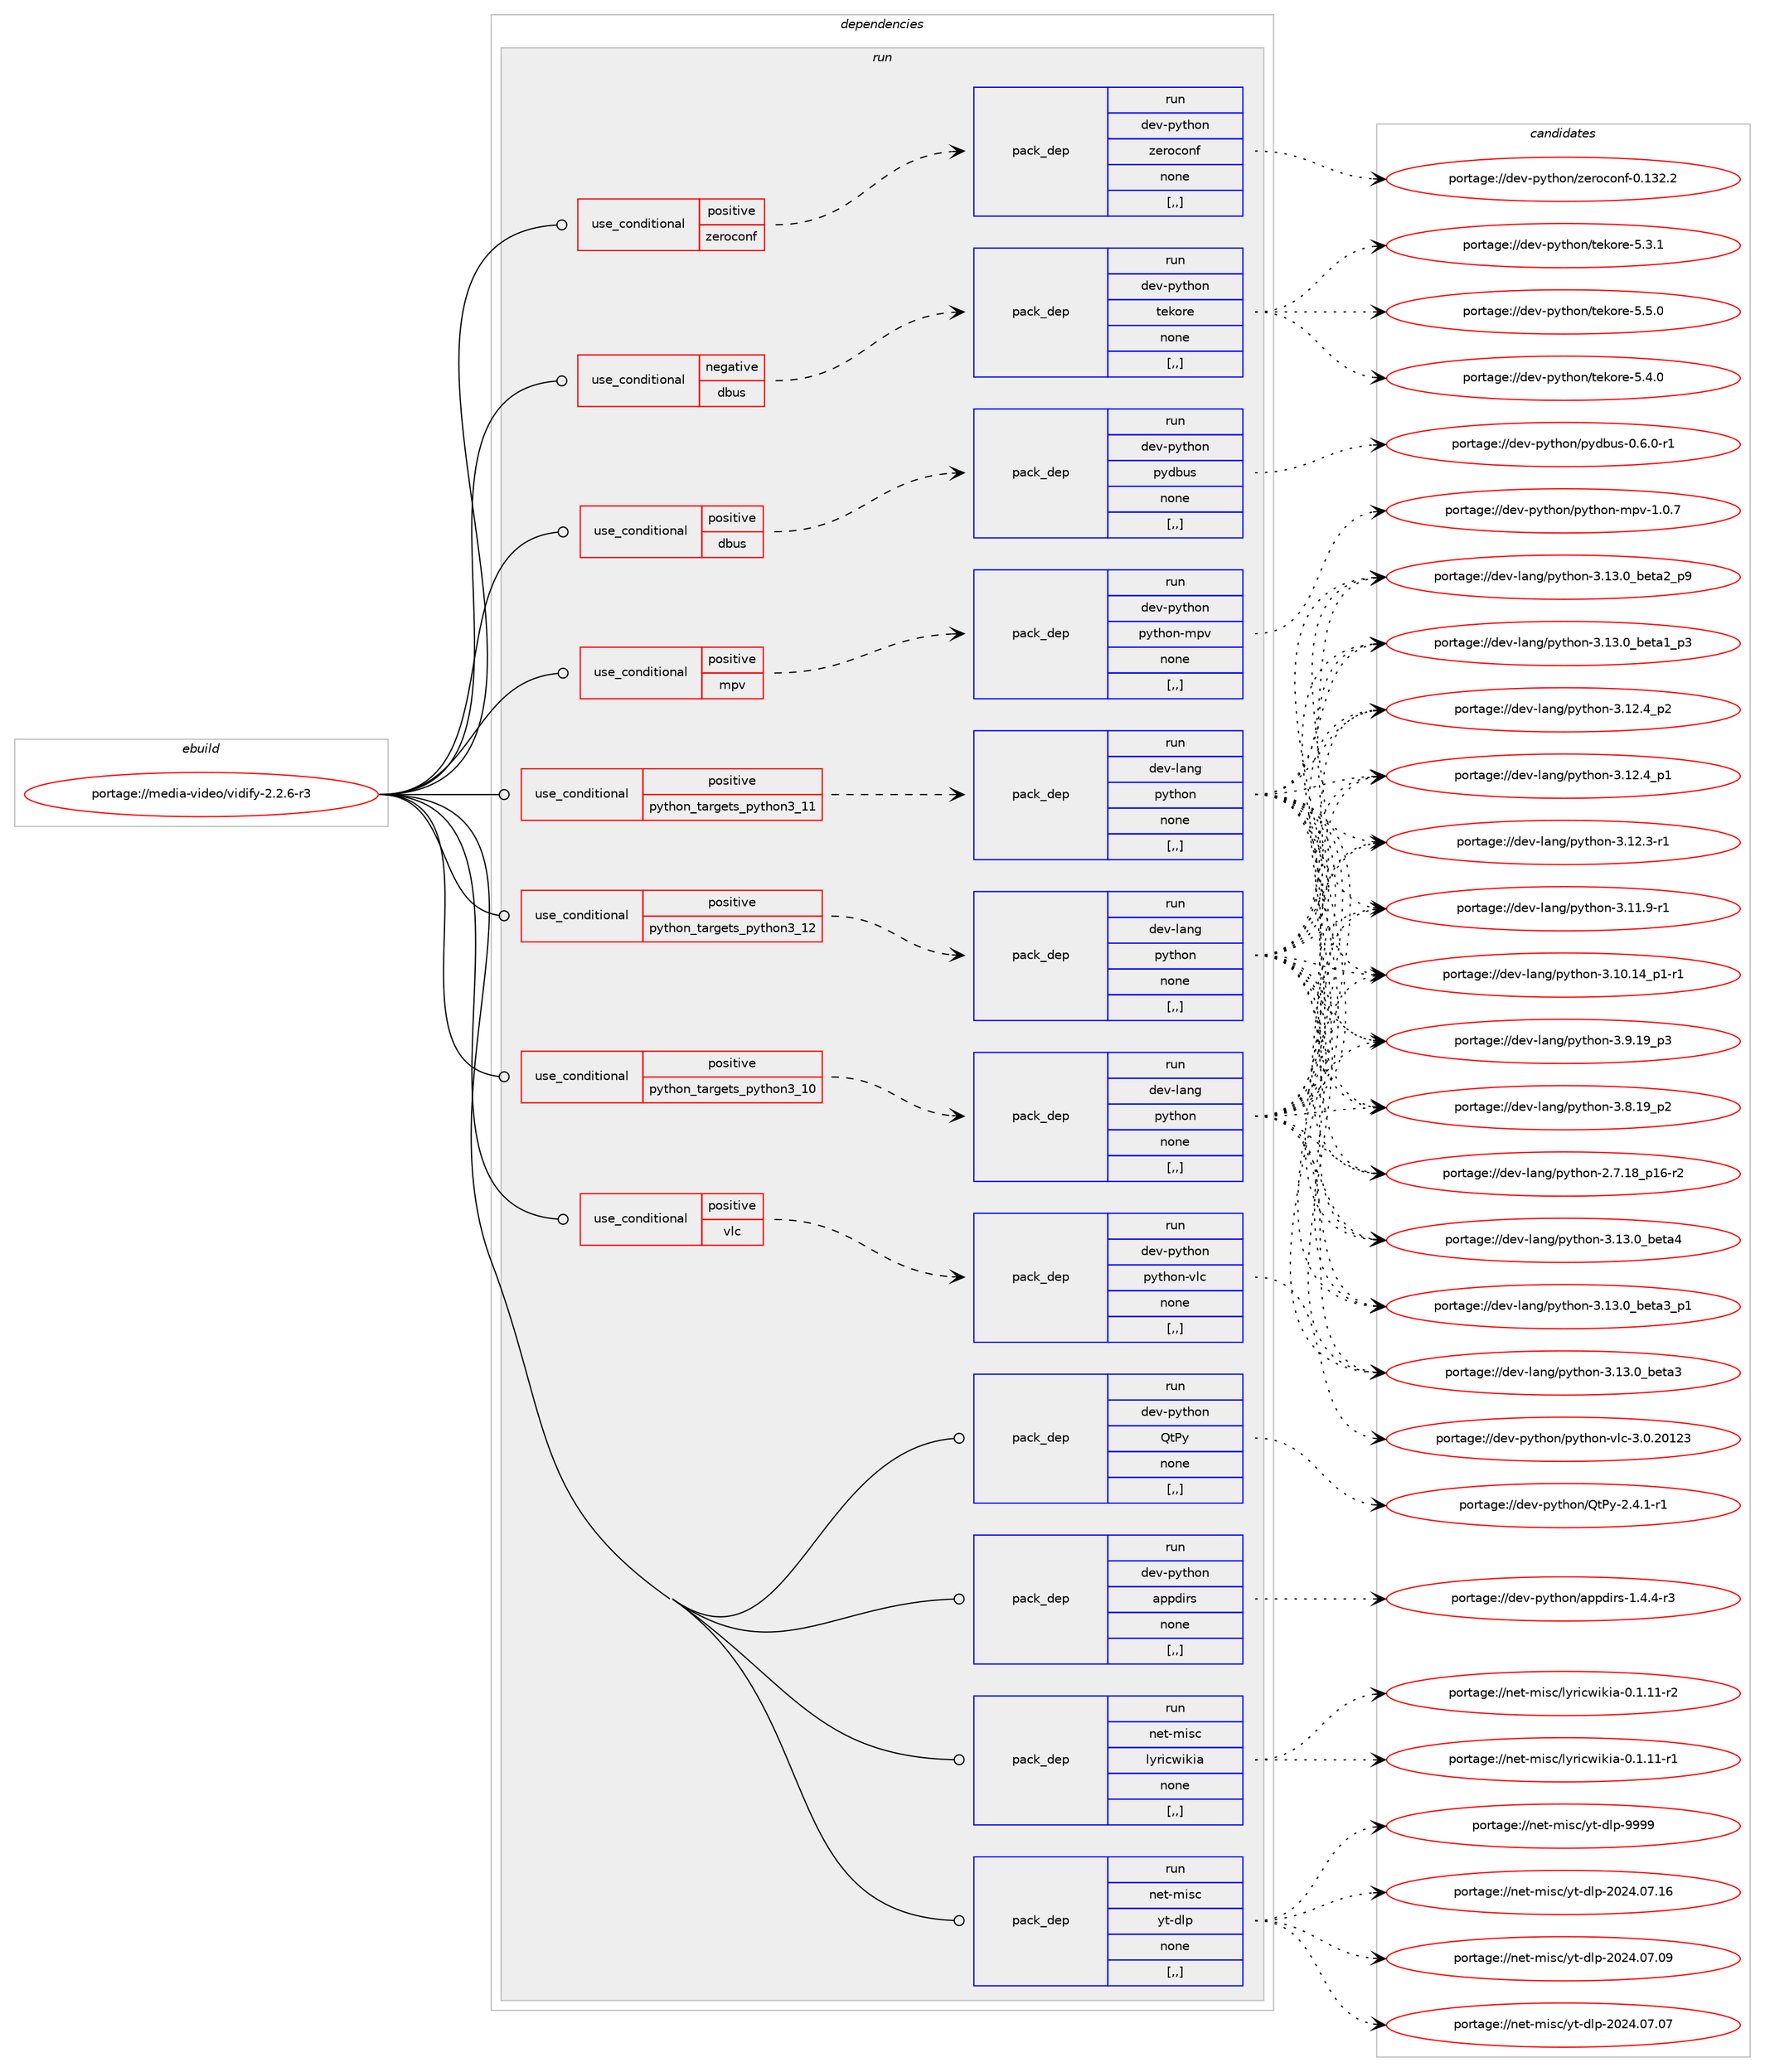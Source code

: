 digraph prolog {

# *************
# Graph options
# *************

newrank=true;
concentrate=true;
compound=true;
graph [rankdir=LR,fontname=Helvetica,fontsize=10,ranksep=1.5];#, ranksep=2.5, nodesep=0.2];
edge  [arrowhead=vee];
node  [fontname=Helvetica,fontsize=10];

# **********
# The ebuild
# **********

subgraph cluster_leftcol {
color=gray;
label=<<i>ebuild</i>>;
id [label="portage://media-video/vidify-2.2.6-r3", color=red, width=4, href="../media-video/vidify-2.2.6-r3.svg"];
}

# ****************
# The dependencies
# ****************

subgraph cluster_midcol {
color=gray;
label=<<i>dependencies</i>>;
subgraph cluster_compile {
fillcolor="#eeeeee";
style=filled;
label=<<i>compile</i>>;
}
subgraph cluster_compileandrun {
fillcolor="#eeeeee";
style=filled;
label=<<i>compile and run</i>>;
}
subgraph cluster_run {
fillcolor="#eeeeee";
style=filled;
label=<<i>run</i>>;
subgraph cond85950 {
dependency334697 [label=<<TABLE BORDER="0" CELLBORDER="1" CELLSPACING="0" CELLPADDING="4"><TR><TD ROWSPAN="3" CELLPADDING="10">use_conditional</TD></TR><TR><TD>negative</TD></TR><TR><TD>dbus</TD></TR></TABLE>>, shape=none, color=red];
subgraph pack246192 {
dependency334698 [label=<<TABLE BORDER="0" CELLBORDER="1" CELLSPACING="0" CELLPADDING="4" WIDTH="220"><TR><TD ROWSPAN="6" CELLPADDING="30">pack_dep</TD></TR><TR><TD WIDTH="110">run</TD></TR><TR><TD>dev-python</TD></TR><TR><TD>tekore</TD></TR><TR><TD>none</TD></TR><TR><TD>[,,]</TD></TR></TABLE>>, shape=none, color=blue];
}
dependency334697:e -> dependency334698:w [weight=20,style="dashed",arrowhead="vee"];
}
id:e -> dependency334697:w [weight=20,style="solid",arrowhead="odot"];
subgraph cond85951 {
dependency334699 [label=<<TABLE BORDER="0" CELLBORDER="1" CELLSPACING="0" CELLPADDING="4"><TR><TD ROWSPAN="3" CELLPADDING="10">use_conditional</TD></TR><TR><TD>positive</TD></TR><TR><TD>dbus</TD></TR></TABLE>>, shape=none, color=red];
subgraph pack246193 {
dependency334700 [label=<<TABLE BORDER="0" CELLBORDER="1" CELLSPACING="0" CELLPADDING="4" WIDTH="220"><TR><TD ROWSPAN="6" CELLPADDING="30">pack_dep</TD></TR><TR><TD WIDTH="110">run</TD></TR><TR><TD>dev-python</TD></TR><TR><TD>pydbus</TD></TR><TR><TD>none</TD></TR><TR><TD>[,,]</TD></TR></TABLE>>, shape=none, color=blue];
}
dependency334699:e -> dependency334700:w [weight=20,style="dashed",arrowhead="vee"];
}
id:e -> dependency334699:w [weight=20,style="solid",arrowhead="odot"];
subgraph cond85952 {
dependency334701 [label=<<TABLE BORDER="0" CELLBORDER="1" CELLSPACING="0" CELLPADDING="4"><TR><TD ROWSPAN="3" CELLPADDING="10">use_conditional</TD></TR><TR><TD>positive</TD></TR><TR><TD>mpv</TD></TR></TABLE>>, shape=none, color=red];
subgraph pack246194 {
dependency334702 [label=<<TABLE BORDER="0" CELLBORDER="1" CELLSPACING="0" CELLPADDING="4" WIDTH="220"><TR><TD ROWSPAN="6" CELLPADDING="30">pack_dep</TD></TR><TR><TD WIDTH="110">run</TD></TR><TR><TD>dev-python</TD></TR><TR><TD>python-mpv</TD></TR><TR><TD>none</TD></TR><TR><TD>[,,]</TD></TR></TABLE>>, shape=none, color=blue];
}
dependency334701:e -> dependency334702:w [weight=20,style="dashed",arrowhead="vee"];
}
id:e -> dependency334701:w [weight=20,style="solid",arrowhead="odot"];
subgraph cond85953 {
dependency334703 [label=<<TABLE BORDER="0" CELLBORDER="1" CELLSPACING="0" CELLPADDING="4"><TR><TD ROWSPAN="3" CELLPADDING="10">use_conditional</TD></TR><TR><TD>positive</TD></TR><TR><TD>python_targets_python3_10</TD></TR></TABLE>>, shape=none, color=red];
subgraph pack246195 {
dependency334704 [label=<<TABLE BORDER="0" CELLBORDER="1" CELLSPACING="0" CELLPADDING="4" WIDTH="220"><TR><TD ROWSPAN="6" CELLPADDING="30">pack_dep</TD></TR><TR><TD WIDTH="110">run</TD></TR><TR><TD>dev-lang</TD></TR><TR><TD>python</TD></TR><TR><TD>none</TD></TR><TR><TD>[,,]</TD></TR></TABLE>>, shape=none, color=blue];
}
dependency334703:e -> dependency334704:w [weight=20,style="dashed",arrowhead="vee"];
}
id:e -> dependency334703:w [weight=20,style="solid",arrowhead="odot"];
subgraph cond85954 {
dependency334705 [label=<<TABLE BORDER="0" CELLBORDER="1" CELLSPACING="0" CELLPADDING="4"><TR><TD ROWSPAN="3" CELLPADDING="10">use_conditional</TD></TR><TR><TD>positive</TD></TR><TR><TD>python_targets_python3_11</TD></TR></TABLE>>, shape=none, color=red];
subgraph pack246196 {
dependency334706 [label=<<TABLE BORDER="0" CELLBORDER="1" CELLSPACING="0" CELLPADDING="4" WIDTH="220"><TR><TD ROWSPAN="6" CELLPADDING="30">pack_dep</TD></TR><TR><TD WIDTH="110">run</TD></TR><TR><TD>dev-lang</TD></TR><TR><TD>python</TD></TR><TR><TD>none</TD></TR><TR><TD>[,,]</TD></TR></TABLE>>, shape=none, color=blue];
}
dependency334705:e -> dependency334706:w [weight=20,style="dashed",arrowhead="vee"];
}
id:e -> dependency334705:w [weight=20,style="solid",arrowhead="odot"];
subgraph cond85955 {
dependency334707 [label=<<TABLE BORDER="0" CELLBORDER="1" CELLSPACING="0" CELLPADDING="4"><TR><TD ROWSPAN="3" CELLPADDING="10">use_conditional</TD></TR><TR><TD>positive</TD></TR><TR><TD>python_targets_python3_12</TD></TR></TABLE>>, shape=none, color=red];
subgraph pack246197 {
dependency334708 [label=<<TABLE BORDER="0" CELLBORDER="1" CELLSPACING="0" CELLPADDING="4" WIDTH="220"><TR><TD ROWSPAN="6" CELLPADDING="30">pack_dep</TD></TR><TR><TD WIDTH="110">run</TD></TR><TR><TD>dev-lang</TD></TR><TR><TD>python</TD></TR><TR><TD>none</TD></TR><TR><TD>[,,]</TD></TR></TABLE>>, shape=none, color=blue];
}
dependency334707:e -> dependency334708:w [weight=20,style="dashed",arrowhead="vee"];
}
id:e -> dependency334707:w [weight=20,style="solid",arrowhead="odot"];
subgraph cond85956 {
dependency334709 [label=<<TABLE BORDER="0" CELLBORDER="1" CELLSPACING="0" CELLPADDING="4"><TR><TD ROWSPAN="3" CELLPADDING="10">use_conditional</TD></TR><TR><TD>positive</TD></TR><TR><TD>vlc</TD></TR></TABLE>>, shape=none, color=red];
subgraph pack246198 {
dependency334710 [label=<<TABLE BORDER="0" CELLBORDER="1" CELLSPACING="0" CELLPADDING="4" WIDTH="220"><TR><TD ROWSPAN="6" CELLPADDING="30">pack_dep</TD></TR><TR><TD WIDTH="110">run</TD></TR><TR><TD>dev-python</TD></TR><TR><TD>python-vlc</TD></TR><TR><TD>none</TD></TR><TR><TD>[,,]</TD></TR></TABLE>>, shape=none, color=blue];
}
dependency334709:e -> dependency334710:w [weight=20,style="dashed",arrowhead="vee"];
}
id:e -> dependency334709:w [weight=20,style="solid",arrowhead="odot"];
subgraph cond85957 {
dependency334711 [label=<<TABLE BORDER="0" CELLBORDER="1" CELLSPACING="0" CELLPADDING="4"><TR><TD ROWSPAN="3" CELLPADDING="10">use_conditional</TD></TR><TR><TD>positive</TD></TR><TR><TD>zeroconf</TD></TR></TABLE>>, shape=none, color=red];
subgraph pack246199 {
dependency334712 [label=<<TABLE BORDER="0" CELLBORDER="1" CELLSPACING="0" CELLPADDING="4" WIDTH="220"><TR><TD ROWSPAN="6" CELLPADDING="30">pack_dep</TD></TR><TR><TD WIDTH="110">run</TD></TR><TR><TD>dev-python</TD></TR><TR><TD>zeroconf</TD></TR><TR><TD>none</TD></TR><TR><TD>[,,]</TD></TR></TABLE>>, shape=none, color=blue];
}
dependency334711:e -> dependency334712:w [weight=20,style="dashed",arrowhead="vee"];
}
id:e -> dependency334711:w [weight=20,style="solid",arrowhead="odot"];
subgraph pack246200 {
dependency334713 [label=<<TABLE BORDER="0" CELLBORDER="1" CELLSPACING="0" CELLPADDING="4" WIDTH="220"><TR><TD ROWSPAN="6" CELLPADDING="30">pack_dep</TD></TR><TR><TD WIDTH="110">run</TD></TR><TR><TD>dev-python</TD></TR><TR><TD>QtPy</TD></TR><TR><TD>none</TD></TR><TR><TD>[,,]</TD></TR></TABLE>>, shape=none, color=blue];
}
id:e -> dependency334713:w [weight=20,style="solid",arrowhead="odot"];
subgraph pack246201 {
dependency334714 [label=<<TABLE BORDER="0" CELLBORDER="1" CELLSPACING="0" CELLPADDING="4" WIDTH="220"><TR><TD ROWSPAN="6" CELLPADDING="30">pack_dep</TD></TR><TR><TD WIDTH="110">run</TD></TR><TR><TD>dev-python</TD></TR><TR><TD>appdirs</TD></TR><TR><TD>none</TD></TR><TR><TD>[,,]</TD></TR></TABLE>>, shape=none, color=blue];
}
id:e -> dependency334714:w [weight=20,style="solid",arrowhead="odot"];
subgraph pack246202 {
dependency334715 [label=<<TABLE BORDER="0" CELLBORDER="1" CELLSPACING="0" CELLPADDING="4" WIDTH="220"><TR><TD ROWSPAN="6" CELLPADDING="30">pack_dep</TD></TR><TR><TD WIDTH="110">run</TD></TR><TR><TD>net-misc</TD></TR><TR><TD>lyricwikia</TD></TR><TR><TD>none</TD></TR><TR><TD>[,,]</TD></TR></TABLE>>, shape=none, color=blue];
}
id:e -> dependency334715:w [weight=20,style="solid",arrowhead="odot"];
subgraph pack246203 {
dependency334716 [label=<<TABLE BORDER="0" CELLBORDER="1" CELLSPACING="0" CELLPADDING="4" WIDTH="220"><TR><TD ROWSPAN="6" CELLPADDING="30">pack_dep</TD></TR><TR><TD WIDTH="110">run</TD></TR><TR><TD>net-misc</TD></TR><TR><TD>yt-dlp</TD></TR><TR><TD>none</TD></TR><TR><TD>[,,]</TD></TR></TABLE>>, shape=none, color=blue];
}
id:e -> dependency334716:w [weight=20,style="solid",arrowhead="odot"];
}
}

# **************
# The candidates
# **************

subgraph cluster_choices {
rank=same;
color=gray;
label=<<i>candidates</i>>;

subgraph choice246192 {
color=black;
nodesep=1;
choice1001011184511212111610411111047116101107111114101455346534648 [label="portage://dev-python/tekore-5.5.0", color=red, width=4,href="../dev-python/tekore-5.5.0.svg"];
choice1001011184511212111610411111047116101107111114101455346524648 [label="portage://dev-python/tekore-5.4.0", color=red, width=4,href="../dev-python/tekore-5.4.0.svg"];
choice1001011184511212111610411111047116101107111114101455346514649 [label="portage://dev-python/tekore-5.3.1", color=red, width=4,href="../dev-python/tekore-5.3.1.svg"];
dependency334698:e -> choice1001011184511212111610411111047116101107111114101455346534648:w [style=dotted,weight="100"];
dependency334698:e -> choice1001011184511212111610411111047116101107111114101455346524648:w [style=dotted,weight="100"];
dependency334698:e -> choice1001011184511212111610411111047116101107111114101455346514649:w [style=dotted,weight="100"];
}
subgraph choice246193 {
color=black;
nodesep=1;
choice1001011184511212111610411111047112121100981171154548465446484511449 [label="portage://dev-python/pydbus-0.6.0-r1", color=red, width=4,href="../dev-python/pydbus-0.6.0-r1.svg"];
dependency334700:e -> choice1001011184511212111610411111047112121100981171154548465446484511449:w [style=dotted,weight="100"];
}
subgraph choice246194 {
color=black;
nodesep=1;
choice100101118451121211161041111104711212111610411111045109112118454946484655 [label="portage://dev-python/python-mpv-1.0.7", color=red, width=4,href="../dev-python/python-mpv-1.0.7.svg"];
dependency334702:e -> choice100101118451121211161041111104711212111610411111045109112118454946484655:w [style=dotted,weight="100"];
}
subgraph choice246195 {
color=black;
nodesep=1;
choice1001011184510897110103471121211161041111104551464951464895981011169752 [label="portage://dev-lang/python-3.13.0_beta4", color=red, width=4,href="../dev-lang/python-3.13.0_beta4.svg"];
choice10010111845108971101034711212111610411111045514649514648959810111697519511249 [label="portage://dev-lang/python-3.13.0_beta3_p1", color=red, width=4,href="../dev-lang/python-3.13.0_beta3_p1.svg"];
choice1001011184510897110103471121211161041111104551464951464895981011169751 [label="portage://dev-lang/python-3.13.0_beta3", color=red, width=4,href="../dev-lang/python-3.13.0_beta3.svg"];
choice10010111845108971101034711212111610411111045514649514648959810111697509511257 [label="portage://dev-lang/python-3.13.0_beta2_p9", color=red, width=4,href="../dev-lang/python-3.13.0_beta2_p9.svg"];
choice10010111845108971101034711212111610411111045514649514648959810111697499511251 [label="portage://dev-lang/python-3.13.0_beta1_p3", color=red, width=4,href="../dev-lang/python-3.13.0_beta1_p3.svg"];
choice100101118451089711010347112121116104111110455146495046529511250 [label="portage://dev-lang/python-3.12.4_p2", color=red, width=4,href="../dev-lang/python-3.12.4_p2.svg"];
choice100101118451089711010347112121116104111110455146495046529511249 [label="portage://dev-lang/python-3.12.4_p1", color=red, width=4,href="../dev-lang/python-3.12.4_p1.svg"];
choice100101118451089711010347112121116104111110455146495046514511449 [label="portage://dev-lang/python-3.12.3-r1", color=red, width=4,href="../dev-lang/python-3.12.3-r1.svg"];
choice100101118451089711010347112121116104111110455146494946574511449 [label="portage://dev-lang/python-3.11.9-r1", color=red, width=4,href="../dev-lang/python-3.11.9-r1.svg"];
choice100101118451089711010347112121116104111110455146494846495295112494511449 [label="portage://dev-lang/python-3.10.14_p1-r1", color=red, width=4,href="../dev-lang/python-3.10.14_p1-r1.svg"];
choice100101118451089711010347112121116104111110455146574649579511251 [label="portage://dev-lang/python-3.9.19_p3", color=red, width=4,href="../dev-lang/python-3.9.19_p3.svg"];
choice100101118451089711010347112121116104111110455146564649579511250 [label="portage://dev-lang/python-3.8.19_p2", color=red, width=4,href="../dev-lang/python-3.8.19_p2.svg"];
choice100101118451089711010347112121116104111110455046554649569511249544511450 [label="portage://dev-lang/python-2.7.18_p16-r2", color=red, width=4,href="../dev-lang/python-2.7.18_p16-r2.svg"];
dependency334704:e -> choice1001011184510897110103471121211161041111104551464951464895981011169752:w [style=dotted,weight="100"];
dependency334704:e -> choice10010111845108971101034711212111610411111045514649514648959810111697519511249:w [style=dotted,weight="100"];
dependency334704:e -> choice1001011184510897110103471121211161041111104551464951464895981011169751:w [style=dotted,weight="100"];
dependency334704:e -> choice10010111845108971101034711212111610411111045514649514648959810111697509511257:w [style=dotted,weight="100"];
dependency334704:e -> choice10010111845108971101034711212111610411111045514649514648959810111697499511251:w [style=dotted,weight="100"];
dependency334704:e -> choice100101118451089711010347112121116104111110455146495046529511250:w [style=dotted,weight="100"];
dependency334704:e -> choice100101118451089711010347112121116104111110455146495046529511249:w [style=dotted,weight="100"];
dependency334704:e -> choice100101118451089711010347112121116104111110455146495046514511449:w [style=dotted,weight="100"];
dependency334704:e -> choice100101118451089711010347112121116104111110455146494946574511449:w [style=dotted,weight="100"];
dependency334704:e -> choice100101118451089711010347112121116104111110455146494846495295112494511449:w [style=dotted,weight="100"];
dependency334704:e -> choice100101118451089711010347112121116104111110455146574649579511251:w [style=dotted,weight="100"];
dependency334704:e -> choice100101118451089711010347112121116104111110455146564649579511250:w [style=dotted,weight="100"];
dependency334704:e -> choice100101118451089711010347112121116104111110455046554649569511249544511450:w [style=dotted,weight="100"];
}
subgraph choice246196 {
color=black;
nodesep=1;
choice1001011184510897110103471121211161041111104551464951464895981011169752 [label="portage://dev-lang/python-3.13.0_beta4", color=red, width=4,href="../dev-lang/python-3.13.0_beta4.svg"];
choice10010111845108971101034711212111610411111045514649514648959810111697519511249 [label="portage://dev-lang/python-3.13.0_beta3_p1", color=red, width=4,href="../dev-lang/python-3.13.0_beta3_p1.svg"];
choice1001011184510897110103471121211161041111104551464951464895981011169751 [label="portage://dev-lang/python-3.13.0_beta3", color=red, width=4,href="../dev-lang/python-3.13.0_beta3.svg"];
choice10010111845108971101034711212111610411111045514649514648959810111697509511257 [label="portage://dev-lang/python-3.13.0_beta2_p9", color=red, width=4,href="../dev-lang/python-3.13.0_beta2_p9.svg"];
choice10010111845108971101034711212111610411111045514649514648959810111697499511251 [label="portage://dev-lang/python-3.13.0_beta1_p3", color=red, width=4,href="../dev-lang/python-3.13.0_beta1_p3.svg"];
choice100101118451089711010347112121116104111110455146495046529511250 [label="portage://dev-lang/python-3.12.4_p2", color=red, width=4,href="../dev-lang/python-3.12.4_p2.svg"];
choice100101118451089711010347112121116104111110455146495046529511249 [label="portage://dev-lang/python-3.12.4_p1", color=red, width=4,href="../dev-lang/python-3.12.4_p1.svg"];
choice100101118451089711010347112121116104111110455146495046514511449 [label="portage://dev-lang/python-3.12.3-r1", color=red, width=4,href="../dev-lang/python-3.12.3-r1.svg"];
choice100101118451089711010347112121116104111110455146494946574511449 [label="portage://dev-lang/python-3.11.9-r1", color=red, width=4,href="../dev-lang/python-3.11.9-r1.svg"];
choice100101118451089711010347112121116104111110455146494846495295112494511449 [label="portage://dev-lang/python-3.10.14_p1-r1", color=red, width=4,href="../dev-lang/python-3.10.14_p1-r1.svg"];
choice100101118451089711010347112121116104111110455146574649579511251 [label="portage://dev-lang/python-3.9.19_p3", color=red, width=4,href="../dev-lang/python-3.9.19_p3.svg"];
choice100101118451089711010347112121116104111110455146564649579511250 [label="portage://dev-lang/python-3.8.19_p2", color=red, width=4,href="../dev-lang/python-3.8.19_p2.svg"];
choice100101118451089711010347112121116104111110455046554649569511249544511450 [label="portage://dev-lang/python-2.7.18_p16-r2", color=red, width=4,href="../dev-lang/python-2.7.18_p16-r2.svg"];
dependency334706:e -> choice1001011184510897110103471121211161041111104551464951464895981011169752:w [style=dotted,weight="100"];
dependency334706:e -> choice10010111845108971101034711212111610411111045514649514648959810111697519511249:w [style=dotted,weight="100"];
dependency334706:e -> choice1001011184510897110103471121211161041111104551464951464895981011169751:w [style=dotted,weight="100"];
dependency334706:e -> choice10010111845108971101034711212111610411111045514649514648959810111697509511257:w [style=dotted,weight="100"];
dependency334706:e -> choice10010111845108971101034711212111610411111045514649514648959810111697499511251:w [style=dotted,weight="100"];
dependency334706:e -> choice100101118451089711010347112121116104111110455146495046529511250:w [style=dotted,weight="100"];
dependency334706:e -> choice100101118451089711010347112121116104111110455146495046529511249:w [style=dotted,weight="100"];
dependency334706:e -> choice100101118451089711010347112121116104111110455146495046514511449:w [style=dotted,weight="100"];
dependency334706:e -> choice100101118451089711010347112121116104111110455146494946574511449:w [style=dotted,weight="100"];
dependency334706:e -> choice100101118451089711010347112121116104111110455146494846495295112494511449:w [style=dotted,weight="100"];
dependency334706:e -> choice100101118451089711010347112121116104111110455146574649579511251:w [style=dotted,weight="100"];
dependency334706:e -> choice100101118451089711010347112121116104111110455146564649579511250:w [style=dotted,weight="100"];
dependency334706:e -> choice100101118451089711010347112121116104111110455046554649569511249544511450:w [style=dotted,weight="100"];
}
subgraph choice246197 {
color=black;
nodesep=1;
choice1001011184510897110103471121211161041111104551464951464895981011169752 [label="portage://dev-lang/python-3.13.0_beta4", color=red, width=4,href="../dev-lang/python-3.13.0_beta4.svg"];
choice10010111845108971101034711212111610411111045514649514648959810111697519511249 [label="portage://dev-lang/python-3.13.0_beta3_p1", color=red, width=4,href="../dev-lang/python-3.13.0_beta3_p1.svg"];
choice1001011184510897110103471121211161041111104551464951464895981011169751 [label="portage://dev-lang/python-3.13.0_beta3", color=red, width=4,href="../dev-lang/python-3.13.0_beta3.svg"];
choice10010111845108971101034711212111610411111045514649514648959810111697509511257 [label="portage://dev-lang/python-3.13.0_beta2_p9", color=red, width=4,href="../dev-lang/python-3.13.0_beta2_p9.svg"];
choice10010111845108971101034711212111610411111045514649514648959810111697499511251 [label="portage://dev-lang/python-3.13.0_beta1_p3", color=red, width=4,href="../dev-lang/python-3.13.0_beta1_p3.svg"];
choice100101118451089711010347112121116104111110455146495046529511250 [label="portage://dev-lang/python-3.12.4_p2", color=red, width=4,href="../dev-lang/python-3.12.4_p2.svg"];
choice100101118451089711010347112121116104111110455146495046529511249 [label="portage://dev-lang/python-3.12.4_p1", color=red, width=4,href="../dev-lang/python-3.12.4_p1.svg"];
choice100101118451089711010347112121116104111110455146495046514511449 [label="portage://dev-lang/python-3.12.3-r1", color=red, width=4,href="../dev-lang/python-3.12.3-r1.svg"];
choice100101118451089711010347112121116104111110455146494946574511449 [label="portage://dev-lang/python-3.11.9-r1", color=red, width=4,href="../dev-lang/python-3.11.9-r1.svg"];
choice100101118451089711010347112121116104111110455146494846495295112494511449 [label="portage://dev-lang/python-3.10.14_p1-r1", color=red, width=4,href="../dev-lang/python-3.10.14_p1-r1.svg"];
choice100101118451089711010347112121116104111110455146574649579511251 [label="portage://dev-lang/python-3.9.19_p3", color=red, width=4,href="../dev-lang/python-3.9.19_p3.svg"];
choice100101118451089711010347112121116104111110455146564649579511250 [label="portage://dev-lang/python-3.8.19_p2", color=red, width=4,href="../dev-lang/python-3.8.19_p2.svg"];
choice100101118451089711010347112121116104111110455046554649569511249544511450 [label="portage://dev-lang/python-2.7.18_p16-r2", color=red, width=4,href="../dev-lang/python-2.7.18_p16-r2.svg"];
dependency334708:e -> choice1001011184510897110103471121211161041111104551464951464895981011169752:w [style=dotted,weight="100"];
dependency334708:e -> choice10010111845108971101034711212111610411111045514649514648959810111697519511249:w [style=dotted,weight="100"];
dependency334708:e -> choice1001011184510897110103471121211161041111104551464951464895981011169751:w [style=dotted,weight="100"];
dependency334708:e -> choice10010111845108971101034711212111610411111045514649514648959810111697509511257:w [style=dotted,weight="100"];
dependency334708:e -> choice10010111845108971101034711212111610411111045514649514648959810111697499511251:w [style=dotted,weight="100"];
dependency334708:e -> choice100101118451089711010347112121116104111110455146495046529511250:w [style=dotted,weight="100"];
dependency334708:e -> choice100101118451089711010347112121116104111110455146495046529511249:w [style=dotted,weight="100"];
dependency334708:e -> choice100101118451089711010347112121116104111110455146495046514511449:w [style=dotted,weight="100"];
dependency334708:e -> choice100101118451089711010347112121116104111110455146494946574511449:w [style=dotted,weight="100"];
dependency334708:e -> choice100101118451089711010347112121116104111110455146494846495295112494511449:w [style=dotted,weight="100"];
dependency334708:e -> choice100101118451089711010347112121116104111110455146574649579511251:w [style=dotted,weight="100"];
dependency334708:e -> choice100101118451089711010347112121116104111110455146564649579511250:w [style=dotted,weight="100"];
dependency334708:e -> choice100101118451089711010347112121116104111110455046554649569511249544511450:w [style=dotted,weight="100"];
}
subgraph choice246198 {
color=black;
nodesep=1;
choice1001011184511212111610411111047112121116104111110451181089945514648465048495051 [label="portage://dev-python/python-vlc-3.0.20123", color=red, width=4,href="../dev-python/python-vlc-3.0.20123.svg"];
dependency334710:e -> choice1001011184511212111610411111047112121116104111110451181089945514648465048495051:w [style=dotted,weight="100"];
}
subgraph choice246199 {
color=black;
nodesep=1;
choice1001011184511212111610411111047122101114111991111101024548464951504650 [label="portage://dev-python/zeroconf-0.132.2", color=red, width=4,href="../dev-python/zeroconf-0.132.2.svg"];
dependency334712:e -> choice1001011184511212111610411111047122101114111991111101024548464951504650:w [style=dotted,weight="100"];
}
subgraph choice246200 {
color=black;
nodesep=1;
choice100101118451121211161041111104781116801214550465246494511449 [label="portage://dev-python/QtPy-2.4.1-r1", color=red, width=4,href="../dev-python/QtPy-2.4.1-r1.svg"];
dependency334713:e -> choice100101118451121211161041111104781116801214550465246494511449:w [style=dotted,weight="100"];
}
subgraph choice246201 {
color=black;
nodesep=1;
choice1001011184511212111610411111047971121121001051141154549465246524511451 [label="portage://dev-python/appdirs-1.4.4-r3", color=red, width=4,href="../dev-python/appdirs-1.4.4-r3.svg"];
dependency334714:e -> choice1001011184511212111610411111047971121121001051141154549465246524511451:w [style=dotted,weight="100"];
}
subgraph choice246202 {
color=black;
nodesep=1;
choice1101011164510910511599471081211141059911910510710597454846494649494511450 [label="portage://net-misc/lyricwikia-0.1.11-r2", color=red, width=4,href="../net-misc/lyricwikia-0.1.11-r2.svg"];
choice1101011164510910511599471081211141059911910510710597454846494649494511449 [label="portage://net-misc/lyricwikia-0.1.11-r1", color=red, width=4,href="../net-misc/lyricwikia-0.1.11-r1.svg"];
dependency334715:e -> choice1101011164510910511599471081211141059911910510710597454846494649494511450:w [style=dotted,weight="100"];
dependency334715:e -> choice1101011164510910511599471081211141059911910510710597454846494649494511449:w [style=dotted,weight="100"];
}
subgraph choice246203 {
color=black;
nodesep=1;
choice110101116451091051159947121116451001081124557575757 [label="portage://net-misc/yt-dlp-9999", color=red, width=4,href="../net-misc/yt-dlp-9999.svg"];
choice110101116451091051159947121116451001081124550485052464855464954 [label="portage://net-misc/yt-dlp-2024.07.16", color=red, width=4,href="../net-misc/yt-dlp-2024.07.16.svg"];
choice110101116451091051159947121116451001081124550485052464855464857 [label="portage://net-misc/yt-dlp-2024.07.09", color=red, width=4,href="../net-misc/yt-dlp-2024.07.09.svg"];
choice110101116451091051159947121116451001081124550485052464855464855 [label="portage://net-misc/yt-dlp-2024.07.07", color=red, width=4,href="../net-misc/yt-dlp-2024.07.07.svg"];
dependency334716:e -> choice110101116451091051159947121116451001081124557575757:w [style=dotted,weight="100"];
dependency334716:e -> choice110101116451091051159947121116451001081124550485052464855464954:w [style=dotted,weight="100"];
dependency334716:e -> choice110101116451091051159947121116451001081124550485052464855464857:w [style=dotted,weight="100"];
dependency334716:e -> choice110101116451091051159947121116451001081124550485052464855464855:w [style=dotted,weight="100"];
}
}

}
